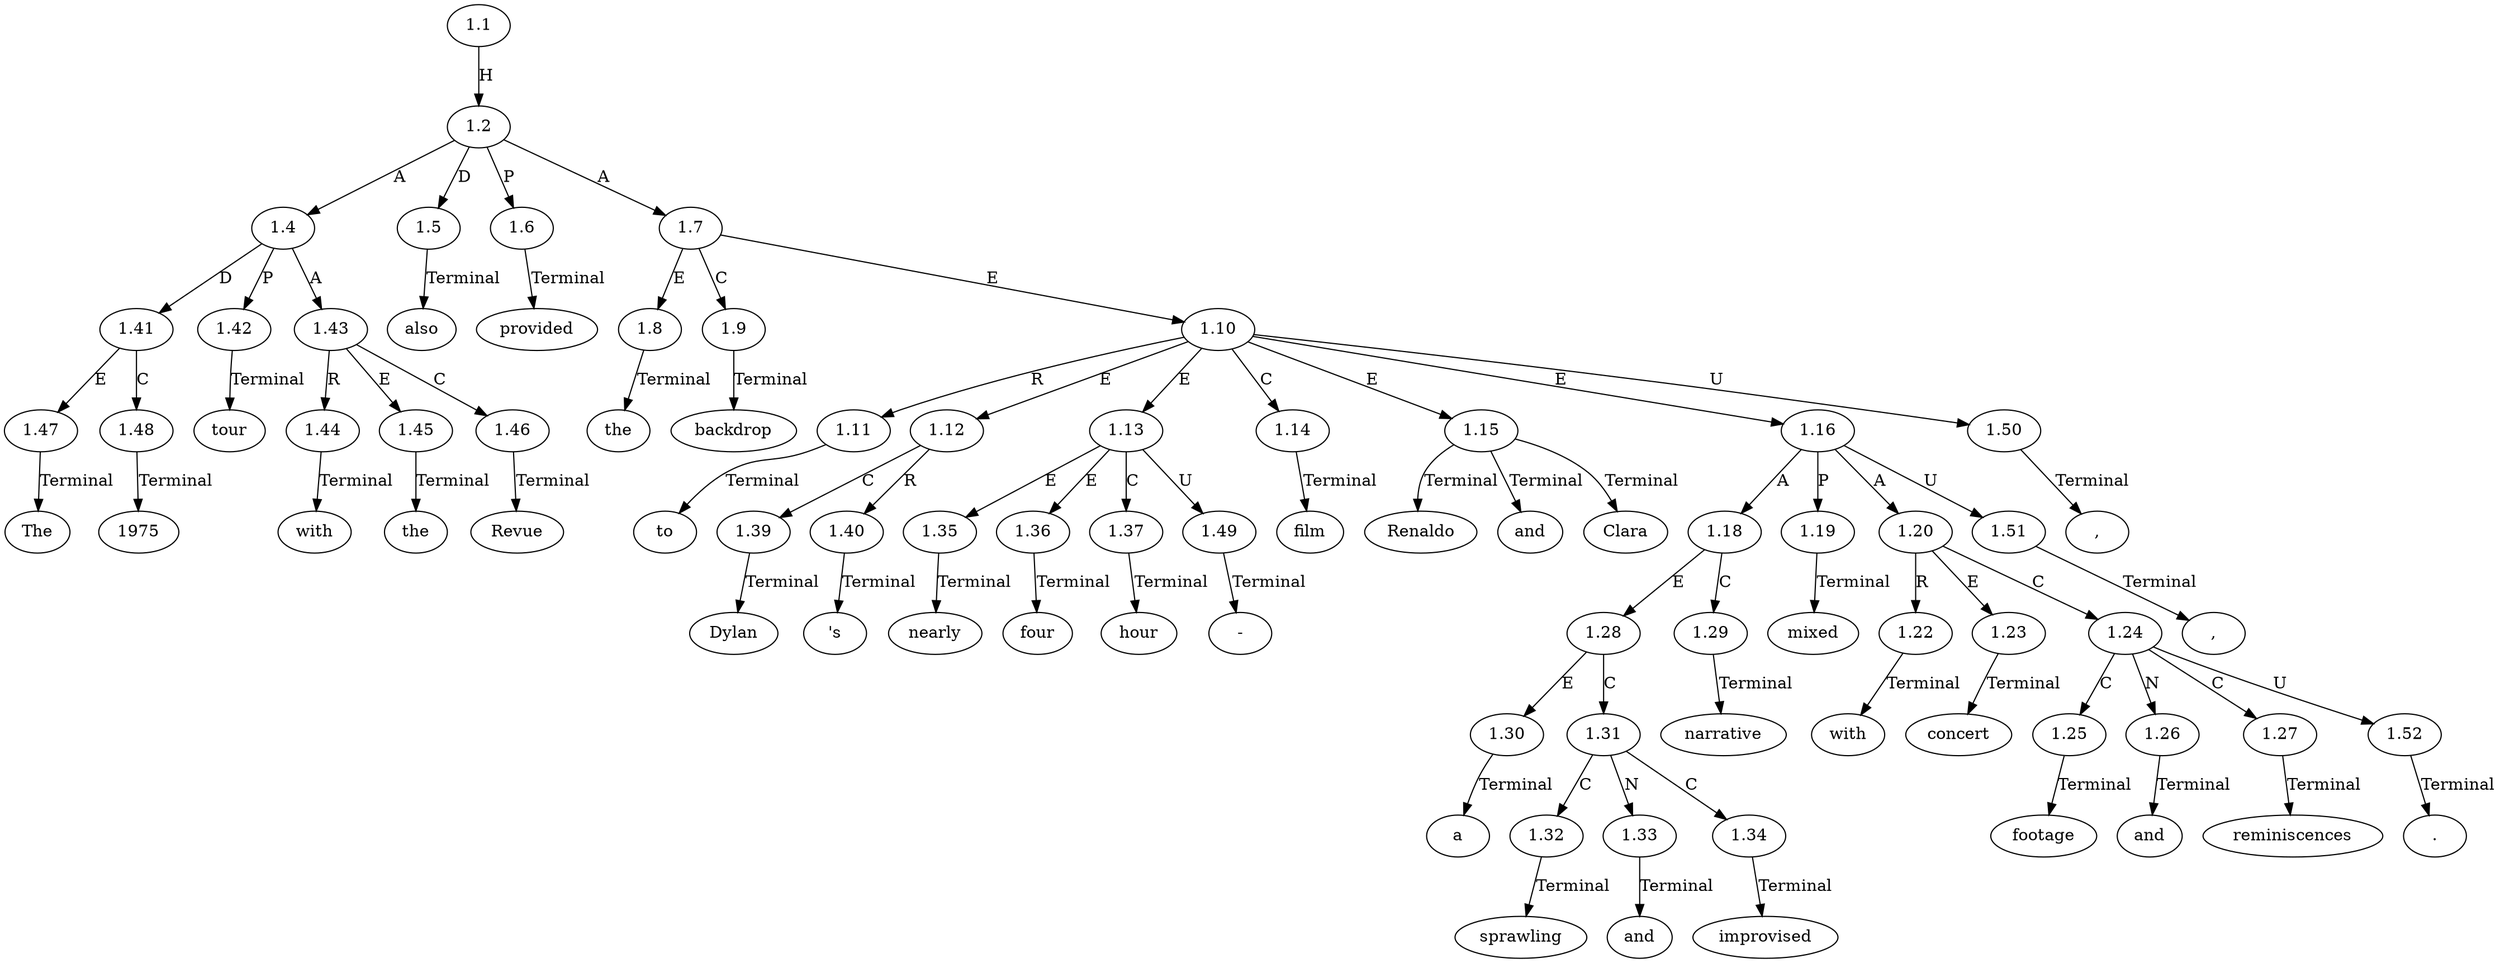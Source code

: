 // Graph
digraph {
	0.1 [label=The ordering=out]
	0.10 [label=backdrop ordering=out]
	0.11 [label=to ordering=out]
	0.12 [label=Dylan ordering=out]
	0.13 [label="'s" ordering=out]
	0.14 [label=nearly ordering=out]
	0.15 [label=four ordering=out]
	0.16 [label="-" ordering=out]
	0.17 [label=hour ordering=out]
	0.18 [label=film ordering=out]
	0.19 [label=Renaldo ordering=out]
	0.2 [label=1975 ordering=out]
	0.20 [label=and ordering=out]
	0.21 [label=Clara ordering=out]
	0.22 [label="," ordering=out]
	0.23 [label=a ordering=out]
	0.24 [label=sprawling ordering=out]
	0.25 [label=and ordering=out]
	0.26 [label=improvised ordering=out]
	0.27 [label=narrative ordering=out]
	0.28 [label="," ordering=out]
	0.29 [label=mixed ordering=out]
	0.3 [label=tour ordering=out]
	0.30 [label=with ordering=out]
	0.31 [label=concert ordering=out]
	0.32 [label=footage ordering=out]
	0.33 [label=and ordering=out]
	0.34 [label=reminiscences ordering=out]
	0.35 [label="." ordering=out]
	0.4 [label=with ordering=out]
	0.5 [label=the ordering=out]
	0.6 [label=Revue ordering=out]
	0.7 [label=also ordering=out]
	0.8 [label=provided ordering=out]
	0.9 [label=the ordering=out]
	1.1 [label=1.1 ordering=out]
	1.2 [label=1.2 ordering=out]
	1.4 [label=1.4 ordering=out]
	1.5 [label=1.5 ordering=out]
	1.6 [label=1.6 ordering=out]
	1.7 [label=1.7 ordering=out]
	1.8 [label=1.8 ordering=out]
	1.9 [label=1.9 ordering=out]
	1.10 [label=1.10 ordering=out]
	1.11 [label=1.11 ordering=out]
	1.12 [label=1.12 ordering=out]
	1.13 [label=1.13 ordering=out]
	1.14 [label=1.14 ordering=out]
	1.15 [label=1.15 ordering=out]
	1.16 [label=1.16 ordering=out]
	1.18 [label=1.18 ordering=out]
	1.19 [label=1.19 ordering=out]
	1.20 [label=1.20 ordering=out]
	1.22 [label=1.22 ordering=out]
	1.23 [label=1.23 ordering=out]
	1.24 [label=1.24 ordering=out]
	1.25 [label=1.25 ordering=out]
	1.26 [label=1.26 ordering=out]
	1.27 [label=1.27 ordering=out]
	1.28 [label=1.28 ordering=out]
	1.29 [label=1.29 ordering=out]
	1.30 [label=1.30 ordering=out]
	1.31 [label=1.31 ordering=out]
	1.32 [label=1.32 ordering=out]
	1.33 [label=1.33 ordering=out]
	1.34 [label=1.34 ordering=out]
	1.35 [label=1.35 ordering=out]
	1.36 [label=1.36 ordering=out]
	1.37 [label=1.37 ordering=out]
	1.39 [label=1.39 ordering=out]
	1.40 [label=1.40 ordering=out]
	1.41 [label=1.41 ordering=out]
	1.42 [label=1.42 ordering=out]
	1.43 [label=1.43 ordering=out]
	1.44 [label=1.44 ordering=out]
	1.45 [label=1.45 ordering=out]
	1.46 [label=1.46 ordering=out]
	1.47 [label=1.47 ordering=out]
	1.48 [label=1.48 ordering=out]
	1.49 [label=1.49 ordering=out]
	1.50 [label=1.50 ordering=out]
	1.51 [label=1.51 ordering=out]
	1.52 [label=1.52 ordering=out]
	1.1 -> 1.2 [label=H ordering=out]
	1.2 -> 1.4 [label=A ordering=out]
	1.2 -> 1.5 [label=D ordering=out]
	1.2 -> 1.6 [label=P ordering=out]
	1.2 -> 1.7 [label=A ordering=out]
	1.4 -> 1.41 [label=D ordering=out]
	1.4 -> 1.42 [label=P ordering=out]
	1.4 -> 1.43 [label=A ordering=out]
	1.5 -> 0.7 [label=Terminal ordering=out]
	1.6 -> 0.8 [label=Terminal ordering=out]
	1.7 -> 1.8 [label=E ordering=out]
	1.7 -> 1.9 [label=C ordering=out]
	1.7 -> 1.10 [label=E ordering=out]
	1.8 -> 0.9 [label=Terminal ordering=out]
	1.9 -> 0.10 [label=Terminal ordering=out]
	1.10 -> 1.11 [label=R ordering=out]
	1.10 -> 1.12 [label=E ordering=out]
	1.10 -> 1.13 [label=E ordering=out]
	1.10 -> 1.14 [label=C ordering=out]
	1.10 -> 1.15 [label=E ordering=out]
	1.10 -> 1.16 [label=E ordering=out]
	1.10 -> 1.50 [label=U ordering=out]
	1.11 -> 0.11 [label=Terminal ordering=out]
	1.12 -> 1.39 [label=C ordering=out]
	1.12 -> 1.40 [label=R ordering=out]
	1.13 -> 1.35 [label=E ordering=out]
	1.13 -> 1.36 [label=E ordering=out]
	1.13 -> 1.37 [label=C ordering=out]
	1.13 -> 1.49 [label=U ordering=out]
	1.14 -> 0.18 [label=Terminal ordering=out]
	1.15 -> 0.19 [label=Terminal ordering=out]
	1.15 -> 0.20 [label=Terminal ordering=out]
	1.15 -> 0.21 [label=Terminal ordering=out]
	1.16 -> 1.18 [label=A ordering=out]
	1.16 -> 1.19 [label=P ordering=out]
	1.16 -> 1.20 [label=A ordering=out]
	1.16 -> 1.51 [label=U ordering=out]
	1.18 -> 1.28 [label=E ordering=out]
	1.18 -> 1.29 [label=C ordering=out]
	1.19 -> 0.29 [label=Terminal ordering=out]
	1.20 -> 1.22 [label=R ordering=out]
	1.20 -> 1.23 [label=E ordering=out]
	1.20 -> 1.24 [label=C ordering=out]
	1.22 -> 0.30 [label=Terminal ordering=out]
	1.23 -> 0.31 [label=Terminal ordering=out]
	1.24 -> 1.25 [label=C ordering=out]
	1.24 -> 1.26 [label=N ordering=out]
	1.24 -> 1.27 [label=C ordering=out]
	1.24 -> 1.52 [label=U ordering=out]
	1.25 -> 0.32 [label=Terminal ordering=out]
	1.26 -> 0.33 [label=Terminal ordering=out]
	1.27 -> 0.34 [label=Terminal ordering=out]
	1.28 -> 1.30 [label=E ordering=out]
	1.28 -> 1.31 [label=C ordering=out]
	1.29 -> 0.27 [label=Terminal ordering=out]
	1.30 -> 0.23 [label=Terminal ordering=out]
	1.31 -> 1.32 [label=C ordering=out]
	1.31 -> 1.33 [label=N ordering=out]
	1.31 -> 1.34 [label=C ordering=out]
	1.32 -> 0.24 [label=Terminal ordering=out]
	1.33 -> 0.25 [label=Terminal ordering=out]
	1.34 -> 0.26 [label=Terminal ordering=out]
	1.35 -> 0.14 [label=Terminal ordering=out]
	1.36 -> 0.15 [label=Terminal ordering=out]
	1.37 -> 0.17 [label=Terminal ordering=out]
	1.39 -> 0.12 [label=Terminal ordering=out]
	1.40 -> 0.13 [label=Terminal ordering=out]
	1.41 -> 1.47 [label=E ordering=out]
	1.41 -> 1.48 [label=C ordering=out]
	1.42 -> 0.3 [label=Terminal ordering=out]
	1.43 -> 1.44 [label=R ordering=out]
	1.43 -> 1.45 [label=E ordering=out]
	1.43 -> 1.46 [label=C ordering=out]
	1.44 -> 0.4 [label=Terminal ordering=out]
	1.45 -> 0.5 [label=Terminal ordering=out]
	1.46 -> 0.6 [label=Terminal ordering=out]
	1.47 -> 0.1 [label=Terminal ordering=out]
	1.48 -> 0.2 [label=Terminal ordering=out]
	1.49 -> 0.16 [label=Terminal ordering=out]
	1.50 -> 0.22 [label=Terminal ordering=out]
	1.51 -> 0.28 [label=Terminal ordering=out]
	1.52 -> 0.35 [label=Terminal ordering=out]
}
